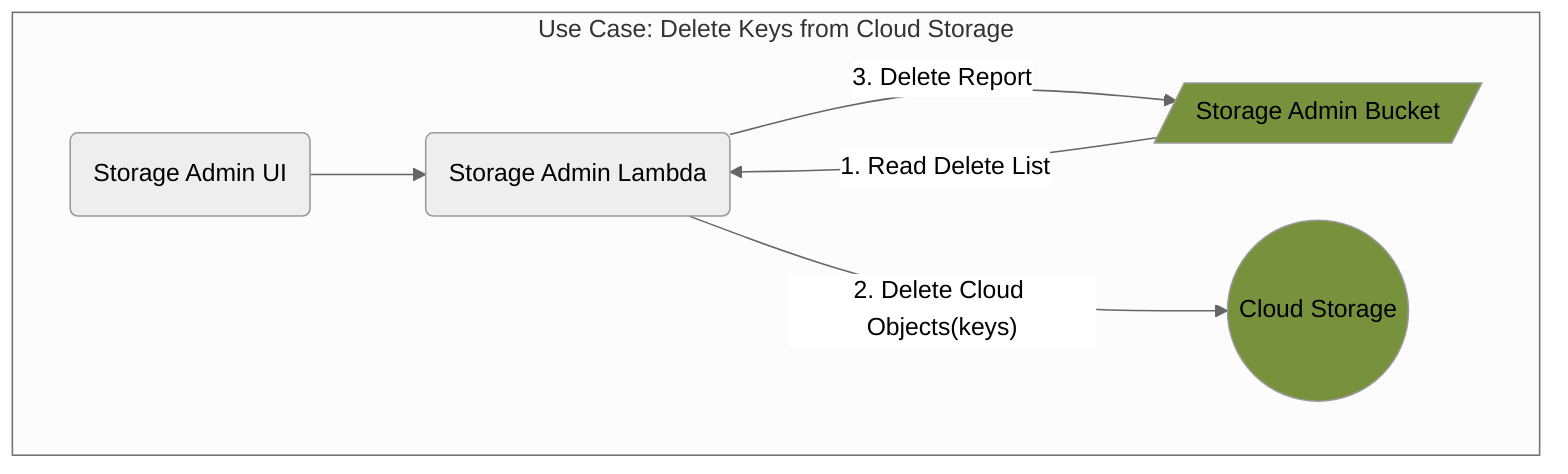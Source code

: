 %%{init: {'theme': 'neutral', 'securityLevel': 'loose'}}%%
graph TD
  SAUI("Storage Admin UI")
  SA("Storage Admin Lambda")
  SABUCK[/"Storage Admin Bucket"/]
  CLOUD(("Cloud Storage"))

  subgraph "Use Case: Delete Keys from Cloud Storage"
    SAUI-->SA
    SABUCK-->|"1. Read Delete List"|SA
    SA-->|"2. Delete Cloud Objects(keys)"|CLOUD
    SA-->|"3. Delete Report"|SABUCK
  end

  style SABUCK fill:#77913C
  style CLOUD fill:#77913C